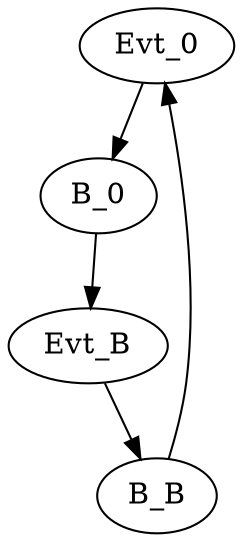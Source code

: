 digraph g {
name="helloadv";

graph []
edge  [type="defdst"]



subgraph cpu0 {
  node  [cpu="1"];


  Evt_0   [type="tmsg",   toffs=          0,   fid=0, gid=5, evtno=205, sid=2, bpid=8, par="0x123"];
  B_0     [type="block",  tperiod=1000000000, qlo="1"];

  

  Evt_0 -> B_0 -> Evt_B;

 

  Evt_B   [type="tmsg",   toffs=          0,   fid=0, gid=5, evtno=205, sid=2, bpid=8, par="0x123"];
  B_B     [type="block",  tperiod=1000000000];

  Evt_B -> B_B -> Evt_0;
  //B_0 -> Evt_B [type="altdst"];



}


}
